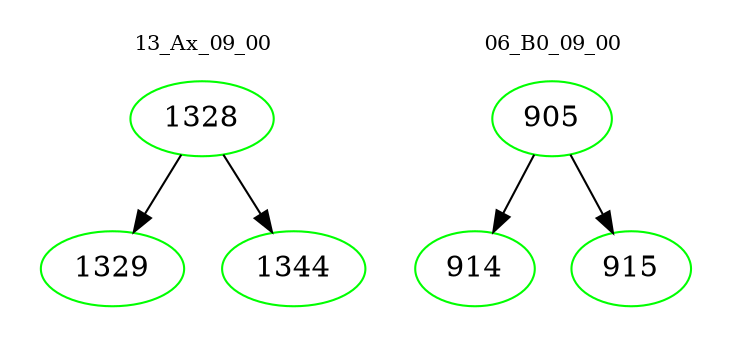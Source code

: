 digraph{
subgraph cluster_0 {
color = white
label = "13_Ax_09_00";
fontsize=10;
T0_1328 [label="1328", color="green"]
T0_1328 -> T0_1329 [color="black"]
T0_1329 [label="1329", color="green"]
T0_1328 -> T0_1344 [color="black"]
T0_1344 [label="1344", color="green"]
}
subgraph cluster_1 {
color = white
label = "06_B0_09_00";
fontsize=10;
T1_905 [label="905", color="green"]
T1_905 -> T1_914 [color="black"]
T1_914 [label="914", color="green"]
T1_905 -> T1_915 [color="black"]
T1_915 [label="915", color="green"]
}
}
